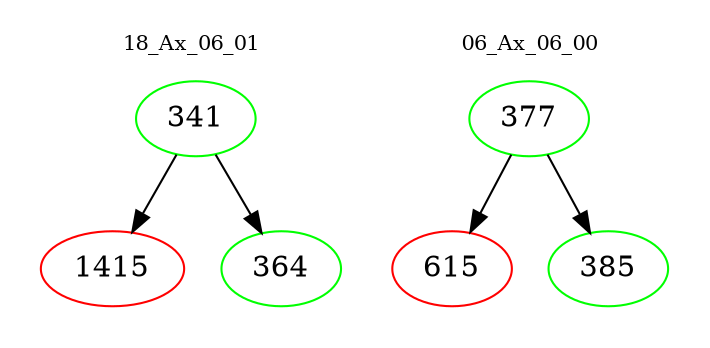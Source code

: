 digraph{
subgraph cluster_0 {
color = white
label = "18_Ax_06_01";
fontsize=10;
T0_341 [label="341", color="green"]
T0_341 -> T0_1415 [color="black"]
T0_1415 [label="1415", color="red"]
T0_341 -> T0_364 [color="black"]
T0_364 [label="364", color="green"]
}
subgraph cluster_1 {
color = white
label = "06_Ax_06_00";
fontsize=10;
T1_377 [label="377", color="green"]
T1_377 -> T1_615 [color="black"]
T1_615 [label="615", color="red"]
T1_377 -> T1_385 [color="black"]
T1_385 [label="385", color="green"]
}
}

